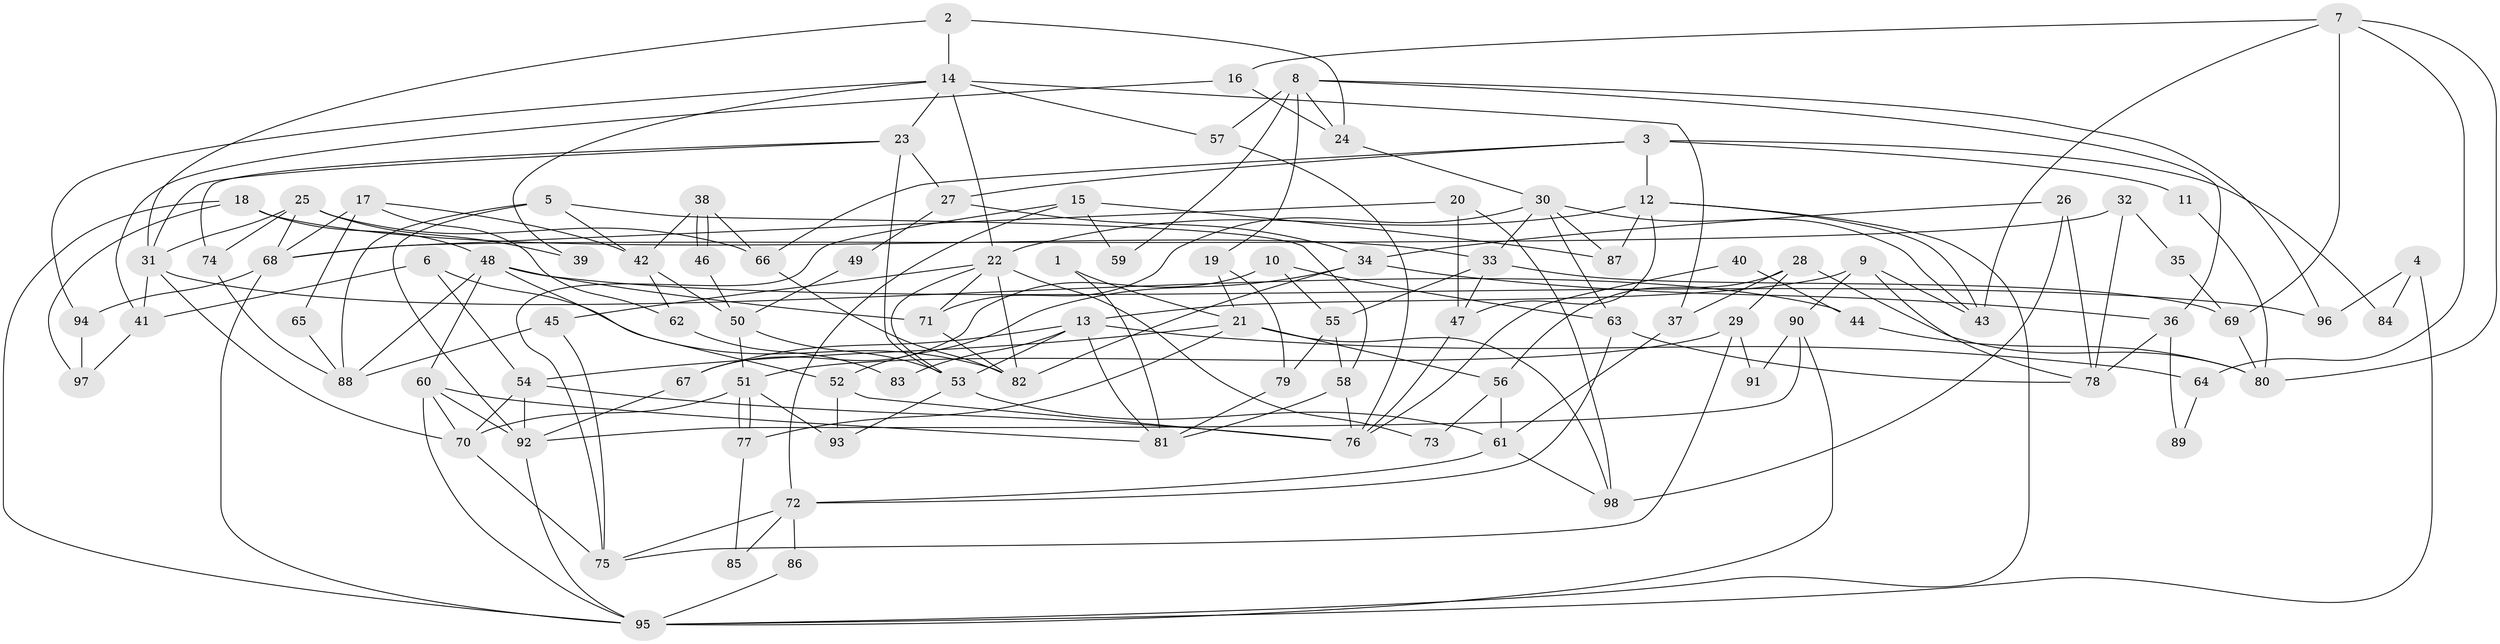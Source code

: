 // coarse degree distribution, {5: 0.1864406779661017, 2: 0.0847457627118644, 6: 0.11864406779661017, 4: 0.2033898305084746, 9: 0.01694915254237288, 3: 0.13559322033898305, 7: 0.1864406779661017, 8: 0.05084745762711865, 11: 0.01694915254237288}
// Generated by graph-tools (version 1.1) at 2025/37/03/04/25 23:37:04]
// undirected, 98 vertices, 196 edges
graph export_dot {
  node [color=gray90,style=filled];
  1;
  2;
  3;
  4;
  5;
  6;
  7;
  8;
  9;
  10;
  11;
  12;
  13;
  14;
  15;
  16;
  17;
  18;
  19;
  20;
  21;
  22;
  23;
  24;
  25;
  26;
  27;
  28;
  29;
  30;
  31;
  32;
  33;
  34;
  35;
  36;
  37;
  38;
  39;
  40;
  41;
  42;
  43;
  44;
  45;
  46;
  47;
  48;
  49;
  50;
  51;
  52;
  53;
  54;
  55;
  56;
  57;
  58;
  59;
  60;
  61;
  62;
  63;
  64;
  65;
  66;
  67;
  68;
  69;
  70;
  71;
  72;
  73;
  74;
  75;
  76;
  77;
  78;
  79;
  80;
  81;
  82;
  83;
  84;
  85;
  86;
  87;
  88;
  89;
  90;
  91;
  92;
  93;
  94;
  95;
  96;
  97;
  98;
  1 -- 21;
  1 -- 81;
  2 -- 24;
  2 -- 31;
  2 -- 14;
  3 -- 12;
  3 -- 27;
  3 -- 11;
  3 -- 66;
  3 -- 84;
  4 -- 96;
  4 -- 95;
  4 -- 84;
  5 -- 42;
  5 -- 92;
  5 -- 58;
  5 -- 88;
  6 -- 54;
  6 -- 82;
  6 -- 41;
  7 -- 69;
  7 -- 43;
  7 -- 16;
  7 -- 64;
  7 -- 80;
  8 -- 57;
  8 -- 19;
  8 -- 24;
  8 -- 36;
  8 -- 59;
  8 -- 96;
  9 -- 90;
  9 -- 13;
  9 -- 43;
  9 -- 78;
  10 -- 63;
  10 -- 67;
  10 -- 55;
  11 -- 80;
  12 -- 43;
  12 -- 87;
  12 -- 22;
  12 -- 47;
  12 -- 95;
  13 -- 53;
  13 -- 81;
  13 -- 64;
  13 -- 67;
  13 -- 83;
  14 -- 94;
  14 -- 22;
  14 -- 23;
  14 -- 37;
  14 -- 39;
  14 -- 57;
  15 -- 72;
  15 -- 75;
  15 -- 59;
  15 -- 87;
  16 -- 24;
  16 -- 41;
  17 -- 42;
  17 -- 68;
  17 -- 62;
  17 -- 65;
  18 -- 95;
  18 -- 33;
  18 -- 48;
  18 -- 97;
  19 -- 21;
  19 -- 79;
  20 -- 98;
  20 -- 68;
  20 -- 47;
  21 -- 98;
  21 -- 54;
  21 -- 56;
  21 -- 77;
  22 -- 45;
  22 -- 53;
  22 -- 71;
  22 -- 73;
  22 -- 82;
  23 -- 53;
  23 -- 27;
  23 -- 31;
  23 -- 74;
  24 -- 30;
  25 -- 66;
  25 -- 31;
  25 -- 39;
  25 -- 68;
  25 -- 74;
  26 -- 34;
  26 -- 78;
  26 -- 98;
  27 -- 34;
  27 -- 49;
  28 -- 56;
  28 -- 29;
  28 -- 37;
  28 -- 80;
  29 -- 75;
  29 -- 51;
  29 -- 91;
  30 -- 63;
  30 -- 71;
  30 -- 33;
  30 -- 43;
  30 -- 87;
  31 -- 41;
  31 -- 44;
  31 -- 70;
  32 -- 78;
  32 -- 68;
  32 -- 35;
  33 -- 47;
  33 -- 55;
  33 -- 69;
  34 -- 82;
  34 -- 52;
  34 -- 36;
  35 -- 69;
  36 -- 78;
  36 -- 89;
  37 -- 61;
  38 -- 46;
  38 -- 46;
  38 -- 66;
  38 -- 42;
  40 -- 76;
  40 -- 44;
  41 -- 97;
  42 -- 50;
  42 -- 62;
  44 -- 80;
  45 -- 88;
  45 -- 75;
  46 -- 50;
  47 -- 76;
  48 -- 88;
  48 -- 52;
  48 -- 60;
  48 -- 71;
  48 -- 96;
  49 -- 50;
  50 -- 53;
  50 -- 51;
  51 -- 70;
  51 -- 77;
  51 -- 77;
  51 -- 93;
  52 -- 76;
  52 -- 93;
  53 -- 93;
  53 -- 61;
  54 -- 92;
  54 -- 76;
  54 -- 70;
  55 -- 58;
  55 -- 79;
  56 -- 61;
  56 -- 73;
  57 -- 76;
  58 -- 76;
  58 -- 81;
  60 -- 70;
  60 -- 81;
  60 -- 92;
  60 -- 95;
  61 -- 72;
  61 -- 98;
  62 -- 83;
  63 -- 78;
  63 -- 72;
  64 -- 89;
  65 -- 88;
  66 -- 82;
  67 -- 92;
  68 -- 95;
  68 -- 94;
  69 -- 80;
  70 -- 75;
  71 -- 82;
  72 -- 75;
  72 -- 85;
  72 -- 86;
  74 -- 88;
  77 -- 85;
  79 -- 81;
  86 -- 95;
  90 -- 92;
  90 -- 95;
  90 -- 91;
  92 -- 95;
  94 -- 97;
}
